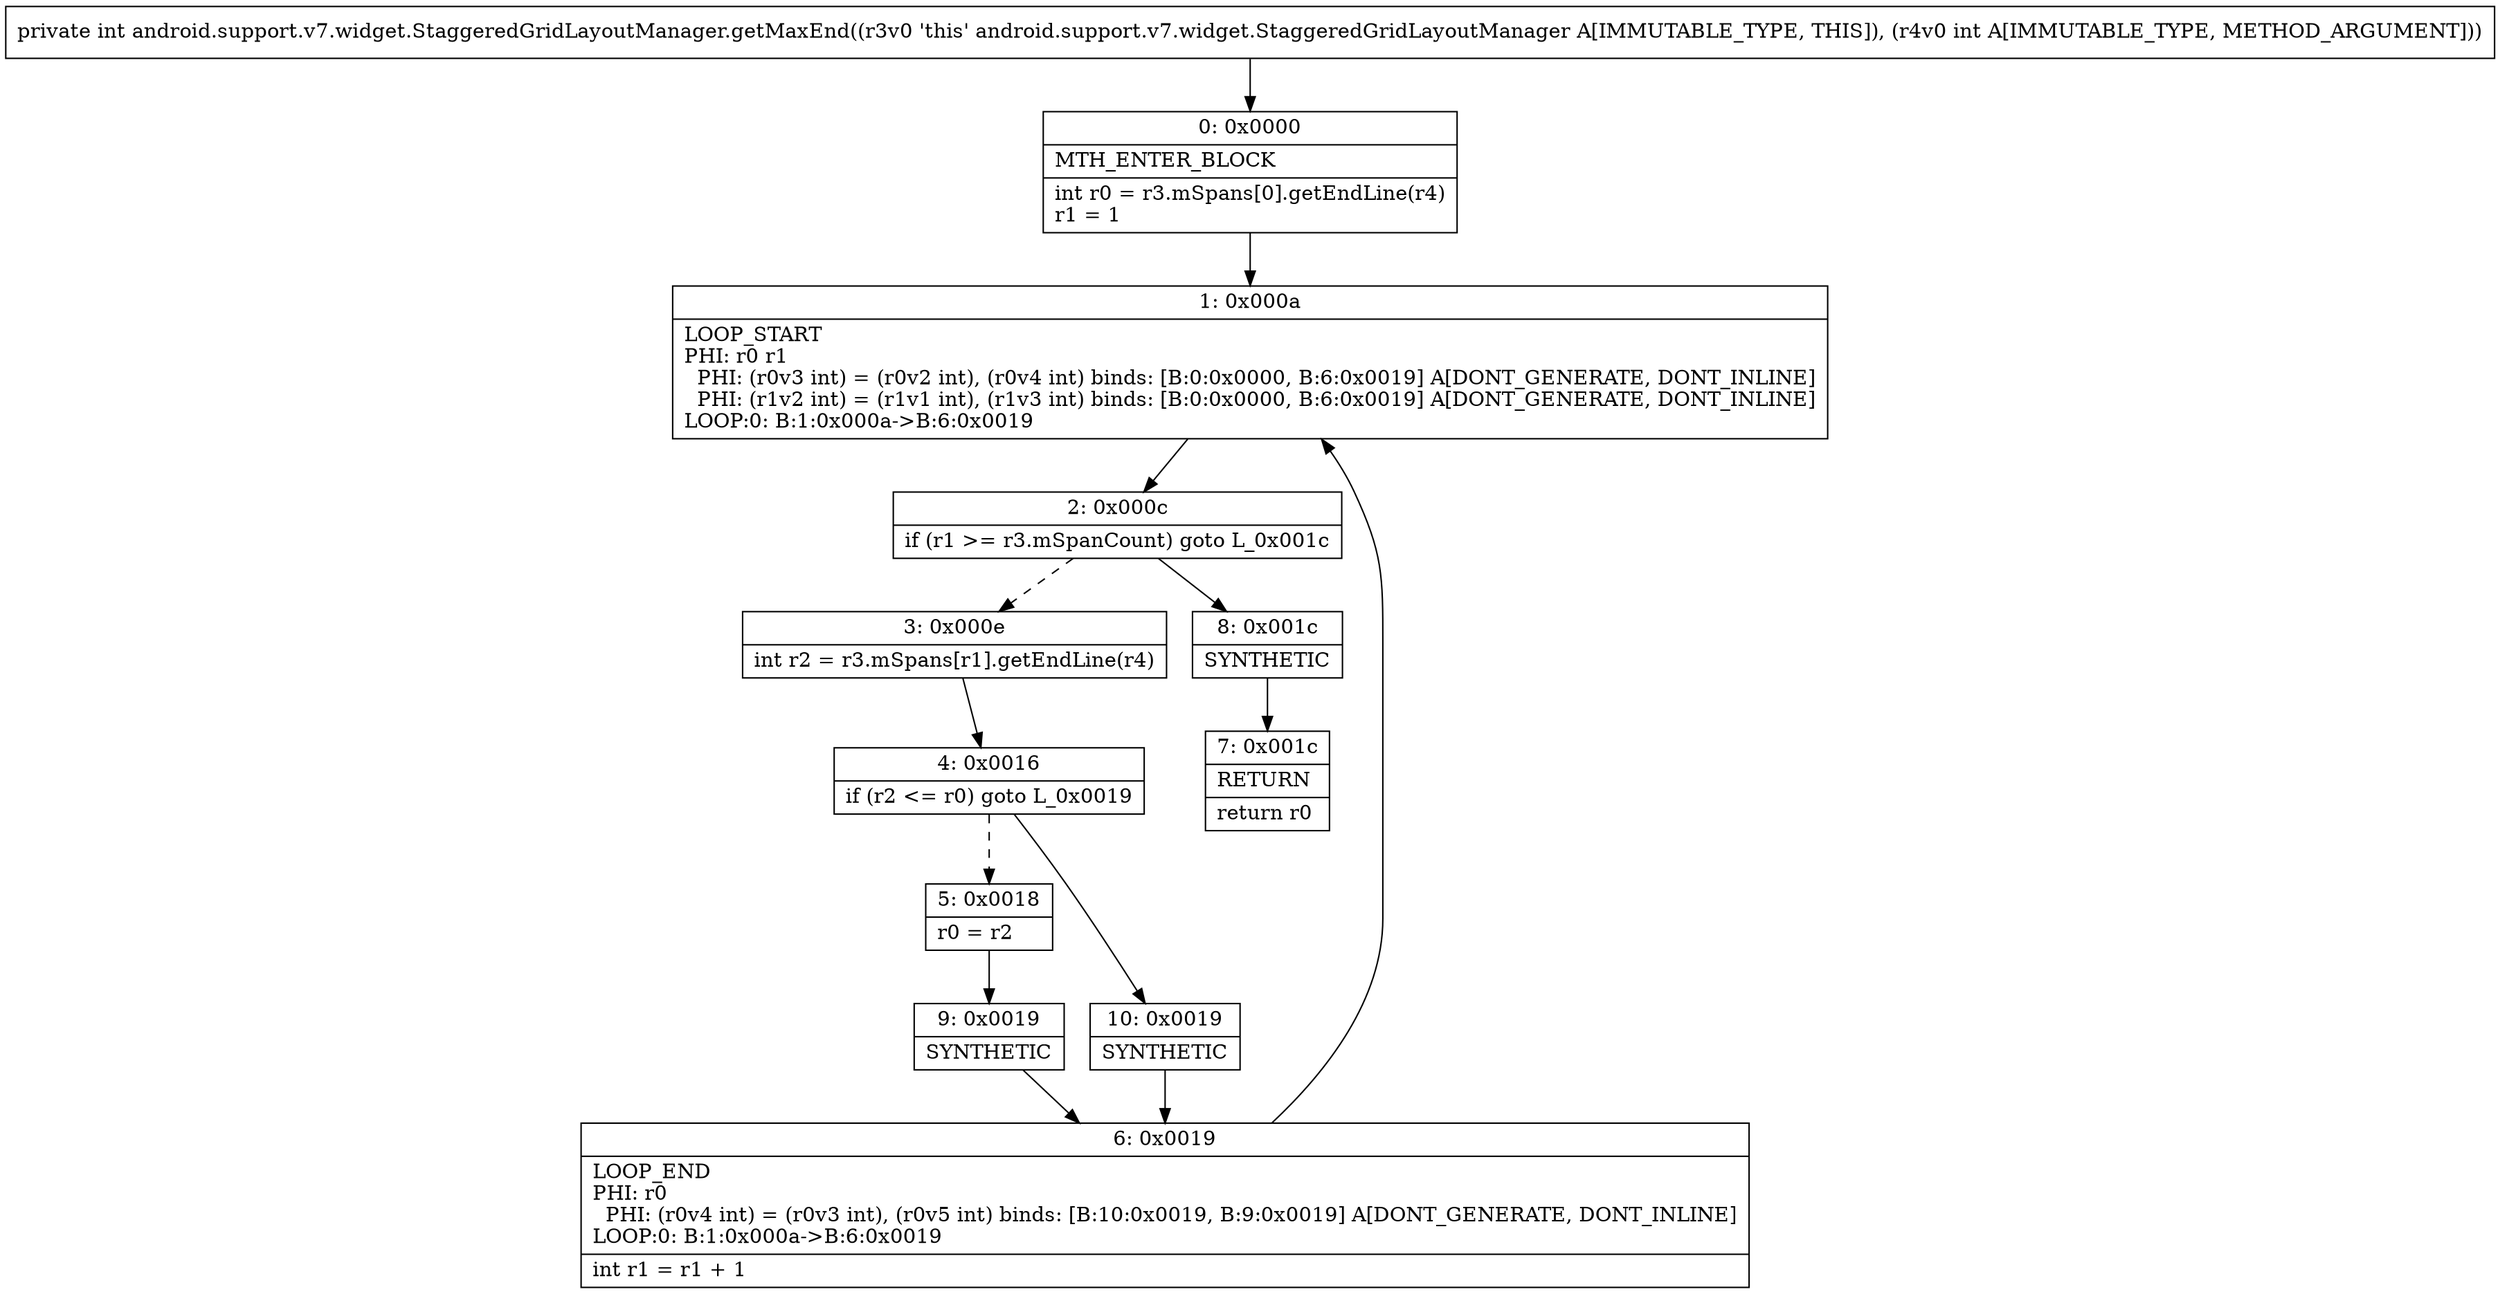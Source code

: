 digraph "CFG forandroid.support.v7.widget.StaggeredGridLayoutManager.getMaxEnd(I)I" {
Node_0 [shape=record,label="{0\:\ 0x0000|MTH_ENTER_BLOCK\l|int r0 = r3.mSpans[0].getEndLine(r4)\lr1 = 1\l}"];
Node_1 [shape=record,label="{1\:\ 0x000a|LOOP_START\lPHI: r0 r1 \l  PHI: (r0v3 int) = (r0v2 int), (r0v4 int) binds: [B:0:0x0000, B:6:0x0019] A[DONT_GENERATE, DONT_INLINE]\l  PHI: (r1v2 int) = (r1v1 int), (r1v3 int) binds: [B:0:0x0000, B:6:0x0019] A[DONT_GENERATE, DONT_INLINE]\lLOOP:0: B:1:0x000a\-\>B:6:0x0019\l}"];
Node_2 [shape=record,label="{2\:\ 0x000c|if (r1 \>= r3.mSpanCount) goto L_0x001c\l}"];
Node_3 [shape=record,label="{3\:\ 0x000e|int r2 = r3.mSpans[r1].getEndLine(r4)\l}"];
Node_4 [shape=record,label="{4\:\ 0x0016|if (r2 \<= r0) goto L_0x0019\l}"];
Node_5 [shape=record,label="{5\:\ 0x0018|r0 = r2\l}"];
Node_6 [shape=record,label="{6\:\ 0x0019|LOOP_END\lPHI: r0 \l  PHI: (r0v4 int) = (r0v3 int), (r0v5 int) binds: [B:10:0x0019, B:9:0x0019] A[DONT_GENERATE, DONT_INLINE]\lLOOP:0: B:1:0x000a\-\>B:6:0x0019\l|int r1 = r1 + 1\l}"];
Node_7 [shape=record,label="{7\:\ 0x001c|RETURN\l|return r0\l}"];
Node_8 [shape=record,label="{8\:\ 0x001c|SYNTHETIC\l}"];
Node_9 [shape=record,label="{9\:\ 0x0019|SYNTHETIC\l}"];
Node_10 [shape=record,label="{10\:\ 0x0019|SYNTHETIC\l}"];
MethodNode[shape=record,label="{private int android.support.v7.widget.StaggeredGridLayoutManager.getMaxEnd((r3v0 'this' android.support.v7.widget.StaggeredGridLayoutManager A[IMMUTABLE_TYPE, THIS]), (r4v0 int A[IMMUTABLE_TYPE, METHOD_ARGUMENT])) }"];
MethodNode -> Node_0;
Node_0 -> Node_1;
Node_1 -> Node_2;
Node_2 -> Node_3[style=dashed];
Node_2 -> Node_8;
Node_3 -> Node_4;
Node_4 -> Node_5[style=dashed];
Node_4 -> Node_10;
Node_5 -> Node_9;
Node_6 -> Node_1;
Node_8 -> Node_7;
Node_9 -> Node_6;
Node_10 -> Node_6;
}

